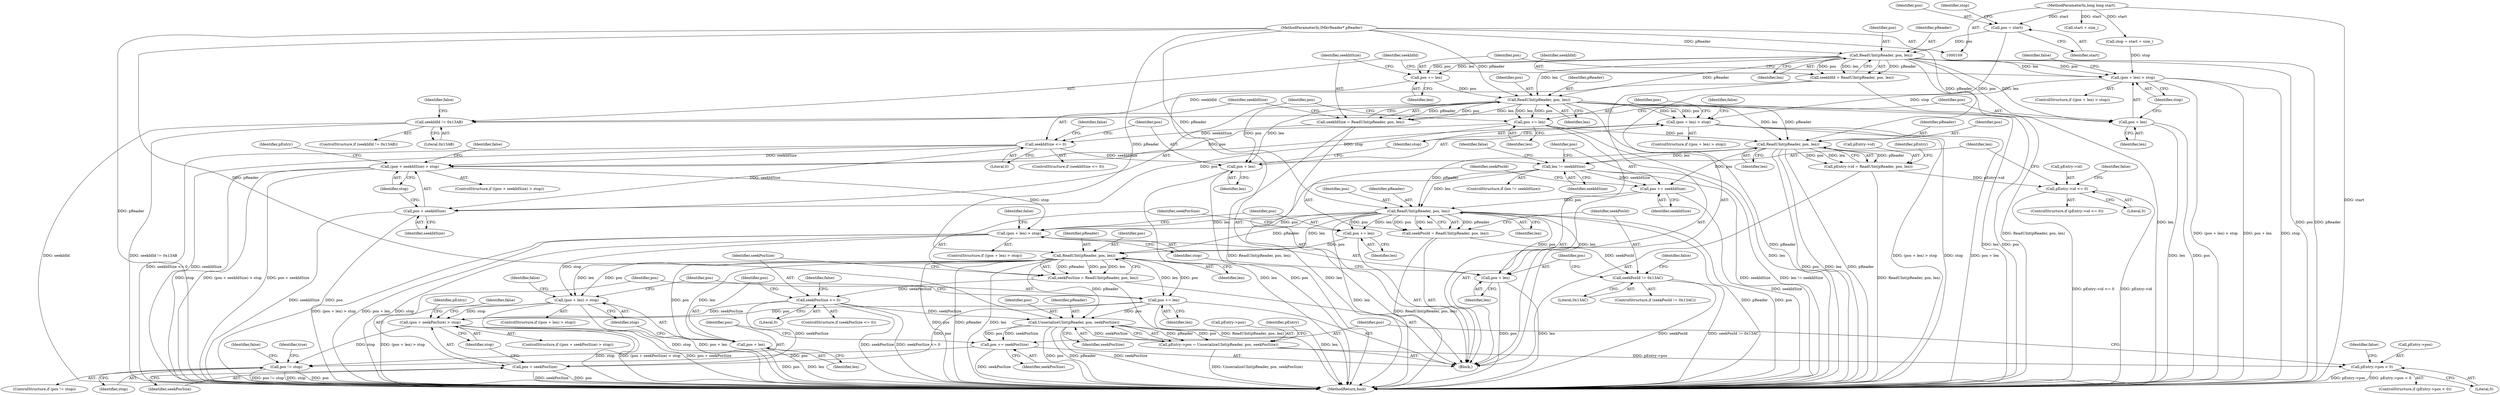 digraph "1_Android_cc274e2abe8b2a6698a5c47d8aa4bb45f1f9538d_53@pointer" {
"1000135" [label="(Call,ReadUInt(pReader, pos, len))"];
"1000110" [label="(MethodParameterIn,IMkvReader* pReader)"];
"1000122" [label="(Call,pos = start)"];
"1000111" [label="(MethodParameterIn,long long start)"];
"1000133" [label="(Call,seekIdId = ReadUInt(pReader, pos, len))"];
"1000140" [label="(Call,seekIdId != 0x13AB)"];
"1000146" [label="(Call,(pos + len) > stop)"];
"1000170" [label="(Call,(pos + len) > stop)"];
"1000181" [label="(Call,(pos + seekIdSize) > stop)"];
"1000227" [label="(Call,(pos + len) > stop)"];
"1000251" [label="(Call,(pos + len) > stop)"];
"1000262" [label="(Call,(pos + seekPosSize) > stop)"];
"1000289" [label="(Call,pos != stop)"];
"1000147" [label="(Call,pos + len)"];
"1000153" [label="(Call,pos += len)"];
"1000159" [label="(Call,ReadUInt(pReader, pos, len))"];
"1000157" [label="(Call,seekIdSize = ReadUInt(pReader, pos, len))"];
"1000164" [label="(Call,seekIdSize <= 0)"];
"1000182" [label="(Call,pos + seekIdSize)"];
"1000205" [label="(Call,len != seekIdSize)"];
"1000210" [label="(Call,pos += seekIdSize)"];
"1000216" [label="(Call,ReadUInt(pReader, pos, len))"];
"1000214" [label="(Call,seekPosId = ReadUInt(pReader, pos, len))"];
"1000221" [label="(Call,seekPosId != 0x13AC)"];
"1000228" [label="(Call,pos + len)"];
"1000234" [label="(Call,pos += len)"];
"1000240" [label="(Call,ReadUInt(pReader, pos, len))"];
"1000238" [label="(Call,seekPosSize = ReadUInt(pReader, pos, len))"];
"1000245" [label="(Call,seekPosSize <= 0)"];
"1000263" [label="(Call,pos + seekPosSize)"];
"1000273" [label="(Call,UnserializeUInt(pReader, pos, seekPosSize))"];
"1000269" [label="(Call,pEntry->pos = UnserializeUInt(pReader, pos, seekPosSize))"];
"1000278" [label="(Call,pEntry->pos < 0)"];
"1000285" [label="(Call,pos += seekPosSize)"];
"1000252" [label="(Call,pos + len)"];
"1000258" [label="(Call,pos += len)"];
"1000171" [label="(Call,pos + len)"];
"1000177" [label="(Call,pos += len)"];
"1000192" [label="(Call,ReadUInt(pReader, pos, len))"];
"1000188" [label="(Call,pEntry->id = ReadUInt(pReader, pos, len))"];
"1000197" [label="(Call,pEntry->id <= 0)"];
"1000227" [label="(Call,(pos + len) > stop)"];
"1000171" [label="(Call,pos + len)"];
"1000141" [label="(Identifier,seekIdId)"];
"1000162" [label="(Identifier,len)"];
"1000160" [label="(Identifier,pReader)"];
"1000193" [label="(Identifier,pReader)"];
"1000295" [label="(Identifier,true)"];
"1000287" [label="(Identifier,seekPosSize)"];
"1000277" [label="(ControlStructure,if (pEntry->pos < 0))"];
"1000184" [label="(Identifier,seekIdSize)"];
"1000165" [label="(Identifier,seekIdSize)"];
"1000233" [label="(Identifier,false)"];
"1000152" [label="(Identifier,false)"];
"1000254" [label="(Identifier,len)"];
"1000269" [label="(Call,pEntry->pos = UnserializeUInt(pReader, pos, seekPosSize))"];
"1000243" [label="(Identifier,len)"];
"1000210" [label="(Call,pos += seekIdSize)"];
"1000157" [label="(Call,seekIdSize = ReadUInt(pReader, pos, len))"];
"1000296" [label="(MethodReturn,bool)"];
"1000212" [label="(Identifier,seekIdSize)"];
"1000218" [label="(Identifier,pos)"];
"1000223" [label="(Literal,0x13AC)"];
"1000139" [label="(ControlStructure,if (seekIdId != 0x13AB))"];
"1000194" [label="(Identifier,pos)"];
"1000159" [label="(Call,ReadUInt(pReader, pos, len))"];
"1000242" [label="(Identifier,pos)"];
"1000262" [label="(Call,(pos + seekPosSize) > stop)"];
"1000255" [label="(Identifier,stop)"];
"1000260" [label="(Identifier,len)"];
"1000188" [label="(Call,pEntry->id = ReadUInt(pReader, pos, len))"];
"1000221" [label="(Call,seekPosId != 0x13AC)"];
"1000187" [label="(Identifier,false)"];
"1000183" [label="(Identifier,pos)"];
"1000138" [label="(Identifier,len)"];
"1000225" [label="(Identifier,false)"];
"1000140" [label="(Call,seekIdId != 0x13AB)"];
"1000154" [label="(Identifier,pos)"];
"1000172" [label="(Identifier,pos)"];
"1000215" [label="(Identifier,seekPosId)"];
"1000244" [label="(ControlStructure,if (seekPosSize <= 0))"];
"1000203" [label="(Identifier,false)"];
"1000251" [label="(Call,(pos + len) > stop)"];
"1000181" [label="(Call,(pos + seekIdSize) > stop)"];
"1000168" [label="(Identifier,false)"];
"1000217" [label="(Identifier,pReader)"];
"1000274" [label="(Identifier,pReader)"];
"1000174" [label="(Identifier,stop)"];
"1000204" [label="(ControlStructure,if (len != seekIdSize))"];
"1000137" [label="(Identifier,pos)"];
"1000234" [label="(Call,pos += len)"];
"1000124" [label="(Identifier,start)"];
"1000261" [label="(ControlStructure,if ((pos + seekPosSize) > stop))"];
"1000288" [label="(ControlStructure,if (pos != stop))"];
"1000214" [label="(Call,seekPosId = ReadUInt(pReader, pos, len))"];
"1000176" [label="(Identifier,false)"];
"1000258" [label="(Call,pos += len)"];
"1000147" [label="(Call,pos + len)"];
"1000146" [label="(Call,(pos + len) > stop)"];
"1000273" [label="(Call,UnserializeUInt(pReader, pos, seekPosSize))"];
"1000268" [label="(Identifier,false)"];
"1000198" [label="(Call,pEntry->id)"];
"1000122" [label="(Call,pos = start)"];
"1000127" [label="(Identifier,stop)"];
"1000241" [label="(Identifier,pReader)"];
"1000178" [label="(Identifier,pos)"];
"1000266" [label="(Identifier,stop)"];
"1000228" [label="(Call,pos + len)"];
"1000275" [label="(Identifier,pos)"];
"1000270" [label="(Call,pEntry->pos)"];
"1000170" [label="(Call,(pos + len) > stop)"];
"1000161" [label="(Identifier,pos)"];
"1000284" [label="(Identifier,false)"];
"1000286" [label="(Identifier,pos)"];
"1000166" [label="(Literal,0)"];
"1000128" [label="(Call,start + size_)"];
"1000173" [label="(Identifier,len)"];
"1000222" [label="(Identifier,seekPosId)"];
"1000134" [label="(Identifier,seekIdId)"];
"1000259" [label="(Identifier,pos)"];
"1000240" [label="(Call,ReadUInt(pReader, pos, len))"];
"1000169" [label="(ControlStructure,if ((pos + len) > stop))"];
"1000236" [label="(Identifier,len)"];
"1000280" [label="(Identifier,pEntry)"];
"1000235" [label="(Identifier,pos)"];
"1000290" [label="(Identifier,pos)"];
"1000196" [label="(ControlStructure,if (pEntry->id <= 0))"];
"1000144" [label="(Identifier,false)"];
"1000150" [label="(Identifier,stop)"];
"1000252" [label="(Call,pos + len)"];
"1000265" [label="(Identifier,seekPosSize)"];
"1000289" [label="(Call,pos != stop)"];
"1000126" [label="(Call,stop = start + size_)"];
"1000153" [label="(Call,pos += len)"];
"1000219" [label="(Identifier,len)"];
"1000164" [label="(Call,seekIdSize <= 0)"];
"1000229" [label="(Identifier,pos)"];
"1000192" [label="(Call,ReadUInt(pReader, pos, len))"];
"1000177" [label="(Call,pos += len)"];
"1000195" [label="(Identifier,len)"];
"1000231" [label="(Identifier,stop)"];
"1000182" [label="(Call,pos + seekIdSize)"];
"1000257" [label="(Identifier,false)"];
"1000245" [label="(Call,seekPosSize <= 0)"];
"1000249" [label="(Identifier,false)"];
"1000148" [label="(Identifier,pos)"];
"1000278" [label="(Call,pEntry->pos < 0)"];
"1000123" [label="(Identifier,pos)"];
"1000179" [label="(Identifier,len)"];
"1000279" [label="(Call,pEntry->pos)"];
"1000271" [label="(Identifier,pEntry)"];
"1000111" [label="(MethodParameterIn,long long start)"];
"1000226" [label="(ControlStructure,if ((pos + len) > stop))"];
"1000209" [label="(Identifier,false)"];
"1000246" [label="(Identifier,seekPosSize)"];
"1000145" [label="(ControlStructure,if ((pos + len) > stop))"];
"1000206" [label="(Identifier,len)"];
"1000142" [label="(Literal,0x13AB)"];
"1000135" [label="(Call,ReadUInt(pReader, pos, len))"];
"1000205" [label="(Call,len != seekIdSize)"];
"1000285" [label="(Call,pos += seekPosSize)"];
"1000207" [label="(Identifier,seekIdSize)"];
"1000185" [label="(Identifier,stop)"];
"1000238" [label="(Call,seekPosSize = ReadUInt(pReader, pos, len))"];
"1000250" [label="(ControlStructure,if ((pos + len) > stop))"];
"1000149" [label="(Identifier,len)"];
"1000211" [label="(Identifier,pos)"];
"1000201" [label="(Literal,0)"];
"1000253" [label="(Identifier,pos)"];
"1000291" [label="(Identifier,stop)"];
"1000197" [label="(Call,pEntry->id <= 0)"];
"1000180" [label="(ControlStructure,if ((pos + seekIdSize) > stop))"];
"1000189" [label="(Call,pEntry->id)"];
"1000276" [label="(Identifier,seekPosSize)"];
"1000282" [label="(Literal,0)"];
"1000216" [label="(Call,ReadUInt(pReader, pos, len))"];
"1000114" [label="(Block,)"];
"1000163" [label="(ControlStructure,if (seekIdSize <= 0))"];
"1000264" [label="(Identifier,pos)"];
"1000190" [label="(Identifier,pEntry)"];
"1000136" [label="(Identifier,pReader)"];
"1000293" [label="(Identifier,false)"];
"1000247" [label="(Literal,0)"];
"1000155" [label="(Identifier,len)"];
"1000133" [label="(Call,seekIdId = ReadUInt(pReader, pos, len))"];
"1000263" [label="(Call,pos + seekPosSize)"];
"1000158" [label="(Identifier,seekIdSize)"];
"1000220" [label="(ControlStructure,if (seekPosId != 0x13AC))"];
"1000199" [label="(Identifier,pEntry)"];
"1000230" [label="(Identifier,len)"];
"1000239" [label="(Identifier,seekPosSize)"];
"1000110" [label="(MethodParameterIn,IMkvReader* pReader)"];
"1000135" -> "1000133"  [label="AST: "];
"1000135" -> "1000138"  [label="CFG: "];
"1000136" -> "1000135"  [label="AST: "];
"1000137" -> "1000135"  [label="AST: "];
"1000138" -> "1000135"  [label="AST: "];
"1000133" -> "1000135"  [label="CFG: "];
"1000135" -> "1000296"  [label="DDG: pReader"];
"1000135" -> "1000296"  [label="DDG: len"];
"1000135" -> "1000296"  [label="DDG: pos"];
"1000135" -> "1000133"  [label="DDG: pReader"];
"1000135" -> "1000133"  [label="DDG: pos"];
"1000135" -> "1000133"  [label="DDG: len"];
"1000110" -> "1000135"  [label="DDG: pReader"];
"1000122" -> "1000135"  [label="DDG: pos"];
"1000135" -> "1000146"  [label="DDG: pos"];
"1000135" -> "1000146"  [label="DDG: len"];
"1000135" -> "1000147"  [label="DDG: pos"];
"1000135" -> "1000147"  [label="DDG: len"];
"1000135" -> "1000153"  [label="DDG: len"];
"1000135" -> "1000153"  [label="DDG: pos"];
"1000135" -> "1000159"  [label="DDG: pReader"];
"1000135" -> "1000159"  [label="DDG: len"];
"1000110" -> "1000109"  [label="AST: "];
"1000110" -> "1000296"  [label="DDG: pReader"];
"1000110" -> "1000159"  [label="DDG: pReader"];
"1000110" -> "1000192"  [label="DDG: pReader"];
"1000110" -> "1000216"  [label="DDG: pReader"];
"1000110" -> "1000240"  [label="DDG: pReader"];
"1000110" -> "1000273"  [label="DDG: pReader"];
"1000122" -> "1000114"  [label="AST: "];
"1000122" -> "1000124"  [label="CFG: "];
"1000123" -> "1000122"  [label="AST: "];
"1000124" -> "1000122"  [label="AST: "];
"1000127" -> "1000122"  [label="CFG: "];
"1000111" -> "1000122"  [label="DDG: start"];
"1000111" -> "1000109"  [label="AST: "];
"1000111" -> "1000296"  [label="DDG: start"];
"1000111" -> "1000126"  [label="DDG: start"];
"1000111" -> "1000128"  [label="DDG: start"];
"1000133" -> "1000114"  [label="AST: "];
"1000134" -> "1000133"  [label="AST: "];
"1000141" -> "1000133"  [label="CFG: "];
"1000133" -> "1000296"  [label="DDG: ReadUInt(pReader, pos, len)"];
"1000133" -> "1000140"  [label="DDG: seekIdId"];
"1000140" -> "1000139"  [label="AST: "];
"1000140" -> "1000142"  [label="CFG: "];
"1000141" -> "1000140"  [label="AST: "];
"1000142" -> "1000140"  [label="AST: "];
"1000144" -> "1000140"  [label="CFG: "];
"1000148" -> "1000140"  [label="CFG: "];
"1000140" -> "1000296"  [label="DDG: seekIdId"];
"1000140" -> "1000296"  [label="DDG: seekIdId != 0x13AB"];
"1000146" -> "1000145"  [label="AST: "];
"1000146" -> "1000150"  [label="CFG: "];
"1000147" -> "1000146"  [label="AST: "];
"1000150" -> "1000146"  [label="AST: "];
"1000152" -> "1000146"  [label="CFG: "];
"1000154" -> "1000146"  [label="CFG: "];
"1000146" -> "1000296"  [label="DDG: stop"];
"1000146" -> "1000296"  [label="DDG: (pos + len) > stop"];
"1000146" -> "1000296"  [label="DDG: pos + len"];
"1000126" -> "1000146"  [label="DDG: stop"];
"1000146" -> "1000170"  [label="DDG: stop"];
"1000170" -> "1000169"  [label="AST: "];
"1000170" -> "1000174"  [label="CFG: "];
"1000171" -> "1000170"  [label="AST: "];
"1000174" -> "1000170"  [label="AST: "];
"1000176" -> "1000170"  [label="CFG: "];
"1000178" -> "1000170"  [label="CFG: "];
"1000170" -> "1000296"  [label="DDG: pos + len"];
"1000170" -> "1000296"  [label="DDG: (pos + len) > stop"];
"1000170" -> "1000296"  [label="DDG: stop"];
"1000159" -> "1000170"  [label="DDG: pos"];
"1000159" -> "1000170"  [label="DDG: len"];
"1000170" -> "1000181"  [label="DDG: stop"];
"1000181" -> "1000180"  [label="AST: "];
"1000181" -> "1000185"  [label="CFG: "];
"1000182" -> "1000181"  [label="AST: "];
"1000185" -> "1000181"  [label="AST: "];
"1000187" -> "1000181"  [label="CFG: "];
"1000190" -> "1000181"  [label="CFG: "];
"1000181" -> "1000296"  [label="DDG: stop"];
"1000181" -> "1000296"  [label="DDG: (pos + seekIdSize) > stop"];
"1000181" -> "1000296"  [label="DDG: pos + seekIdSize"];
"1000177" -> "1000181"  [label="DDG: pos"];
"1000164" -> "1000181"  [label="DDG: seekIdSize"];
"1000181" -> "1000227"  [label="DDG: stop"];
"1000227" -> "1000226"  [label="AST: "];
"1000227" -> "1000231"  [label="CFG: "];
"1000228" -> "1000227"  [label="AST: "];
"1000231" -> "1000227"  [label="AST: "];
"1000233" -> "1000227"  [label="CFG: "];
"1000235" -> "1000227"  [label="CFG: "];
"1000227" -> "1000296"  [label="DDG: (pos + len) > stop"];
"1000227" -> "1000296"  [label="DDG: pos + len"];
"1000227" -> "1000296"  [label="DDG: stop"];
"1000216" -> "1000227"  [label="DDG: pos"];
"1000216" -> "1000227"  [label="DDG: len"];
"1000227" -> "1000251"  [label="DDG: stop"];
"1000251" -> "1000250"  [label="AST: "];
"1000251" -> "1000255"  [label="CFG: "];
"1000252" -> "1000251"  [label="AST: "];
"1000255" -> "1000251"  [label="AST: "];
"1000257" -> "1000251"  [label="CFG: "];
"1000259" -> "1000251"  [label="CFG: "];
"1000251" -> "1000296"  [label="DDG: (pos + len) > stop"];
"1000251" -> "1000296"  [label="DDG: stop"];
"1000251" -> "1000296"  [label="DDG: pos + len"];
"1000240" -> "1000251"  [label="DDG: pos"];
"1000240" -> "1000251"  [label="DDG: len"];
"1000251" -> "1000262"  [label="DDG: stop"];
"1000262" -> "1000261"  [label="AST: "];
"1000262" -> "1000266"  [label="CFG: "];
"1000263" -> "1000262"  [label="AST: "];
"1000266" -> "1000262"  [label="AST: "];
"1000268" -> "1000262"  [label="CFG: "];
"1000271" -> "1000262"  [label="CFG: "];
"1000262" -> "1000296"  [label="DDG: pos + seekPosSize"];
"1000262" -> "1000296"  [label="DDG: stop"];
"1000262" -> "1000296"  [label="DDG: (pos + seekPosSize) > stop"];
"1000258" -> "1000262"  [label="DDG: pos"];
"1000245" -> "1000262"  [label="DDG: seekPosSize"];
"1000262" -> "1000289"  [label="DDG: stop"];
"1000289" -> "1000288"  [label="AST: "];
"1000289" -> "1000291"  [label="CFG: "];
"1000290" -> "1000289"  [label="AST: "];
"1000291" -> "1000289"  [label="AST: "];
"1000293" -> "1000289"  [label="CFG: "];
"1000295" -> "1000289"  [label="CFG: "];
"1000289" -> "1000296"  [label="DDG: stop"];
"1000289" -> "1000296"  [label="DDG: pos"];
"1000289" -> "1000296"  [label="DDG: pos != stop"];
"1000285" -> "1000289"  [label="DDG: pos"];
"1000147" -> "1000149"  [label="CFG: "];
"1000148" -> "1000147"  [label="AST: "];
"1000149" -> "1000147"  [label="AST: "];
"1000150" -> "1000147"  [label="CFG: "];
"1000147" -> "1000296"  [label="DDG: len"];
"1000147" -> "1000296"  [label="DDG: pos"];
"1000153" -> "1000114"  [label="AST: "];
"1000153" -> "1000155"  [label="CFG: "];
"1000154" -> "1000153"  [label="AST: "];
"1000155" -> "1000153"  [label="AST: "];
"1000158" -> "1000153"  [label="CFG: "];
"1000153" -> "1000159"  [label="DDG: pos"];
"1000159" -> "1000157"  [label="AST: "];
"1000159" -> "1000162"  [label="CFG: "];
"1000160" -> "1000159"  [label="AST: "];
"1000161" -> "1000159"  [label="AST: "];
"1000162" -> "1000159"  [label="AST: "];
"1000157" -> "1000159"  [label="CFG: "];
"1000159" -> "1000296"  [label="DDG: pReader"];
"1000159" -> "1000296"  [label="DDG: len"];
"1000159" -> "1000296"  [label="DDG: pos"];
"1000159" -> "1000157"  [label="DDG: pReader"];
"1000159" -> "1000157"  [label="DDG: pos"];
"1000159" -> "1000157"  [label="DDG: len"];
"1000159" -> "1000171"  [label="DDG: pos"];
"1000159" -> "1000171"  [label="DDG: len"];
"1000159" -> "1000177"  [label="DDG: len"];
"1000159" -> "1000177"  [label="DDG: pos"];
"1000159" -> "1000192"  [label="DDG: pReader"];
"1000159" -> "1000192"  [label="DDG: len"];
"1000157" -> "1000114"  [label="AST: "];
"1000158" -> "1000157"  [label="AST: "];
"1000165" -> "1000157"  [label="CFG: "];
"1000157" -> "1000296"  [label="DDG: ReadUInt(pReader, pos, len)"];
"1000157" -> "1000164"  [label="DDG: seekIdSize"];
"1000164" -> "1000163"  [label="AST: "];
"1000164" -> "1000166"  [label="CFG: "];
"1000165" -> "1000164"  [label="AST: "];
"1000166" -> "1000164"  [label="AST: "];
"1000168" -> "1000164"  [label="CFG: "];
"1000172" -> "1000164"  [label="CFG: "];
"1000164" -> "1000296"  [label="DDG: seekIdSize <= 0"];
"1000164" -> "1000296"  [label="DDG: seekIdSize"];
"1000164" -> "1000182"  [label="DDG: seekIdSize"];
"1000164" -> "1000205"  [label="DDG: seekIdSize"];
"1000182" -> "1000184"  [label="CFG: "];
"1000183" -> "1000182"  [label="AST: "];
"1000184" -> "1000182"  [label="AST: "];
"1000185" -> "1000182"  [label="CFG: "];
"1000182" -> "1000296"  [label="DDG: seekIdSize"];
"1000182" -> "1000296"  [label="DDG: pos"];
"1000177" -> "1000182"  [label="DDG: pos"];
"1000205" -> "1000204"  [label="AST: "];
"1000205" -> "1000207"  [label="CFG: "];
"1000206" -> "1000205"  [label="AST: "];
"1000207" -> "1000205"  [label="AST: "];
"1000209" -> "1000205"  [label="CFG: "];
"1000211" -> "1000205"  [label="CFG: "];
"1000205" -> "1000296"  [label="DDG: len"];
"1000205" -> "1000296"  [label="DDG: seekIdSize"];
"1000205" -> "1000296"  [label="DDG: len != seekIdSize"];
"1000192" -> "1000205"  [label="DDG: len"];
"1000205" -> "1000210"  [label="DDG: seekIdSize"];
"1000205" -> "1000216"  [label="DDG: len"];
"1000210" -> "1000114"  [label="AST: "];
"1000210" -> "1000212"  [label="CFG: "];
"1000211" -> "1000210"  [label="AST: "];
"1000212" -> "1000210"  [label="AST: "];
"1000215" -> "1000210"  [label="CFG: "];
"1000210" -> "1000296"  [label="DDG: seekIdSize"];
"1000192" -> "1000210"  [label="DDG: pos"];
"1000210" -> "1000216"  [label="DDG: pos"];
"1000216" -> "1000214"  [label="AST: "];
"1000216" -> "1000219"  [label="CFG: "];
"1000217" -> "1000216"  [label="AST: "];
"1000218" -> "1000216"  [label="AST: "];
"1000219" -> "1000216"  [label="AST: "];
"1000214" -> "1000216"  [label="CFG: "];
"1000216" -> "1000296"  [label="DDG: len"];
"1000216" -> "1000296"  [label="DDG: pReader"];
"1000216" -> "1000296"  [label="DDG: pos"];
"1000216" -> "1000214"  [label="DDG: pReader"];
"1000216" -> "1000214"  [label="DDG: pos"];
"1000216" -> "1000214"  [label="DDG: len"];
"1000192" -> "1000216"  [label="DDG: pReader"];
"1000216" -> "1000228"  [label="DDG: pos"];
"1000216" -> "1000228"  [label="DDG: len"];
"1000216" -> "1000234"  [label="DDG: len"];
"1000216" -> "1000234"  [label="DDG: pos"];
"1000216" -> "1000240"  [label="DDG: pReader"];
"1000216" -> "1000240"  [label="DDG: len"];
"1000214" -> "1000114"  [label="AST: "];
"1000215" -> "1000214"  [label="AST: "];
"1000222" -> "1000214"  [label="CFG: "];
"1000214" -> "1000296"  [label="DDG: ReadUInt(pReader, pos, len)"];
"1000214" -> "1000221"  [label="DDG: seekPosId"];
"1000221" -> "1000220"  [label="AST: "];
"1000221" -> "1000223"  [label="CFG: "];
"1000222" -> "1000221"  [label="AST: "];
"1000223" -> "1000221"  [label="AST: "];
"1000225" -> "1000221"  [label="CFG: "];
"1000229" -> "1000221"  [label="CFG: "];
"1000221" -> "1000296"  [label="DDG: seekPosId != 0x13AC"];
"1000221" -> "1000296"  [label="DDG: seekPosId"];
"1000228" -> "1000230"  [label="CFG: "];
"1000229" -> "1000228"  [label="AST: "];
"1000230" -> "1000228"  [label="AST: "];
"1000231" -> "1000228"  [label="CFG: "];
"1000228" -> "1000296"  [label="DDG: pos"];
"1000228" -> "1000296"  [label="DDG: len"];
"1000234" -> "1000114"  [label="AST: "];
"1000234" -> "1000236"  [label="CFG: "];
"1000235" -> "1000234"  [label="AST: "];
"1000236" -> "1000234"  [label="AST: "];
"1000239" -> "1000234"  [label="CFG: "];
"1000234" -> "1000240"  [label="DDG: pos"];
"1000240" -> "1000238"  [label="AST: "];
"1000240" -> "1000243"  [label="CFG: "];
"1000241" -> "1000240"  [label="AST: "];
"1000242" -> "1000240"  [label="AST: "];
"1000243" -> "1000240"  [label="AST: "];
"1000238" -> "1000240"  [label="CFG: "];
"1000240" -> "1000296"  [label="DDG: pos"];
"1000240" -> "1000296"  [label="DDG: pReader"];
"1000240" -> "1000296"  [label="DDG: len"];
"1000240" -> "1000238"  [label="DDG: pReader"];
"1000240" -> "1000238"  [label="DDG: pos"];
"1000240" -> "1000238"  [label="DDG: len"];
"1000240" -> "1000252"  [label="DDG: pos"];
"1000240" -> "1000252"  [label="DDG: len"];
"1000240" -> "1000258"  [label="DDG: len"];
"1000240" -> "1000258"  [label="DDG: pos"];
"1000240" -> "1000273"  [label="DDG: pReader"];
"1000238" -> "1000114"  [label="AST: "];
"1000239" -> "1000238"  [label="AST: "];
"1000246" -> "1000238"  [label="CFG: "];
"1000238" -> "1000296"  [label="DDG: ReadUInt(pReader, pos, len)"];
"1000238" -> "1000245"  [label="DDG: seekPosSize"];
"1000245" -> "1000244"  [label="AST: "];
"1000245" -> "1000247"  [label="CFG: "];
"1000246" -> "1000245"  [label="AST: "];
"1000247" -> "1000245"  [label="AST: "];
"1000249" -> "1000245"  [label="CFG: "];
"1000253" -> "1000245"  [label="CFG: "];
"1000245" -> "1000296"  [label="DDG: seekPosSize <= 0"];
"1000245" -> "1000296"  [label="DDG: seekPosSize"];
"1000245" -> "1000263"  [label="DDG: seekPosSize"];
"1000245" -> "1000273"  [label="DDG: seekPosSize"];
"1000263" -> "1000265"  [label="CFG: "];
"1000264" -> "1000263"  [label="AST: "];
"1000265" -> "1000263"  [label="AST: "];
"1000266" -> "1000263"  [label="CFG: "];
"1000263" -> "1000296"  [label="DDG: seekPosSize"];
"1000263" -> "1000296"  [label="DDG: pos"];
"1000258" -> "1000263"  [label="DDG: pos"];
"1000273" -> "1000269"  [label="AST: "];
"1000273" -> "1000276"  [label="CFG: "];
"1000274" -> "1000273"  [label="AST: "];
"1000275" -> "1000273"  [label="AST: "];
"1000276" -> "1000273"  [label="AST: "];
"1000269" -> "1000273"  [label="CFG: "];
"1000273" -> "1000296"  [label="DDG: pos"];
"1000273" -> "1000296"  [label="DDG: pReader"];
"1000273" -> "1000296"  [label="DDG: seekPosSize"];
"1000273" -> "1000269"  [label="DDG: pReader"];
"1000273" -> "1000269"  [label="DDG: pos"];
"1000273" -> "1000269"  [label="DDG: seekPosSize"];
"1000258" -> "1000273"  [label="DDG: pos"];
"1000273" -> "1000285"  [label="DDG: seekPosSize"];
"1000273" -> "1000285"  [label="DDG: pos"];
"1000269" -> "1000114"  [label="AST: "];
"1000270" -> "1000269"  [label="AST: "];
"1000280" -> "1000269"  [label="CFG: "];
"1000269" -> "1000296"  [label="DDG: UnserializeUInt(pReader, pos, seekPosSize)"];
"1000269" -> "1000278"  [label="DDG: pEntry->pos"];
"1000278" -> "1000277"  [label="AST: "];
"1000278" -> "1000282"  [label="CFG: "];
"1000279" -> "1000278"  [label="AST: "];
"1000282" -> "1000278"  [label="AST: "];
"1000284" -> "1000278"  [label="CFG: "];
"1000286" -> "1000278"  [label="CFG: "];
"1000278" -> "1000296"  [label="DDG: pEntry->pos < 0"];
"1000278" -> "1000296"  [label="DDG: pEntry->pos"];
"1000285" -> "1000114"  [label="AST: "];
"1000285" -> "1000287"  [label="CFG: "];
"1000286" -> "1000285"  [label="AST: "];
"1000287" -> "1000285"  [label="AST: "];
"1000290" -> "1000285"  [label="CFG: "];
"1000285" -> "1000296"  [label="DDG: seekPosSize"];
"1000252" -> "1000254"  [label="CFG: "];
"1000253" -> "1000252"  [label="AST: "];
"1000254" -> "1000252"  [label="AST: "];
"1000255" -> "1000252"  [label="CFG: "];
"1000252" -> "1000296"  [label="DDG: pos"];
"1000252" -> "1000296"  [label="DDG: len"];
"1000258" -> "1000114"  [label="AST: "];
"1000258" -> "1000260"  [label="CFG: "];
"1000259" -> "1000258"  [label="AST: "];
"1000260" -> "1000258"  [label="AST: "];
"1000264" -> "1000258"  [label="CFG: "];
"1000258" -> "1000296"  [label="DDG: len"];
"1000171" -> "1000173"  [label="CFG: "];
"1000172" -> "1000171"  [label="AST: "];
"1000173" -> "1000171"  [label="AST: "];
"1000174" -> "1000171"  [label="CFG: "];
"1000171" -> "1000296"  [label="DDG: pos"];
"1000171" -> "1000296"  [label="DDG: len"];
"1000177" -> "1000114"  [label="AST: "];
"1000177" -> "1000179"  [label="CFG: "];
"1000178" -> "1000177"  [label="AST: "];
"1000179" -> "1000177"  [label="AST: "];
"1000183" -> "1000177"  [label="CFG: "];
"1000177" -> "1000296"  [label="DDG: len"];
"1000177" -> "1000192"  [label="DDG: pos"];
"1000192" -> "1000188"  [label="AST: "];
"1000192" -> "1000195"  [label="CFG: "];
"1000193" -> "1000192"  [label="AST: "];
"1000194" -> "1000192"  [label="AST: "];
"1000195" -> "1000192"  [label="AST: "];
"1000188" -> "1000192"  [label="CFG: "];
"1000192" -> "1000296"  [label="DDG: pos"];
"1000192" -> "1000296"  [label="DDG: len"];
"1000192" -> "1000296"  [label="DDG: pReader"];
"1000192" -> "1000188"  [label="DDG: pReader"];
"1000192" -> "1000188"  [label="DDG: pos"];
"1000192" -> "1000188"  [label="DDG: len"];
"1000188" -> "1000114"  [label="AST: "];
"1000189" -> "1000188"  [label="AST: "];
"1000199" -> "1000188"  [label="CFG: "];
"1000188" -> "1000296"  [label="DDG: ReadUInt(pReader, pos, len)"];
"1000188" -> "1000197"  [label="DDG: pEntry->id"];
"1000197" -> "1000196"  [label="AST: "];
"1000197" -> "1000201"  [label="CFG: "];
"1000198" -> "1000197"  [label="AST: "];
"1000201" -> "1000197"  [label="AST: "];
"1000203" -> "1000197"  [label="CFG: "];
"1000206" -> "1000197"  [label="CFG: "];
"1000197" -> "1000296"  [label="DDG: pEntry->id <= 0"];
"1000197" -> "1000296"  [label="DDG: pEntry->id"];
}
